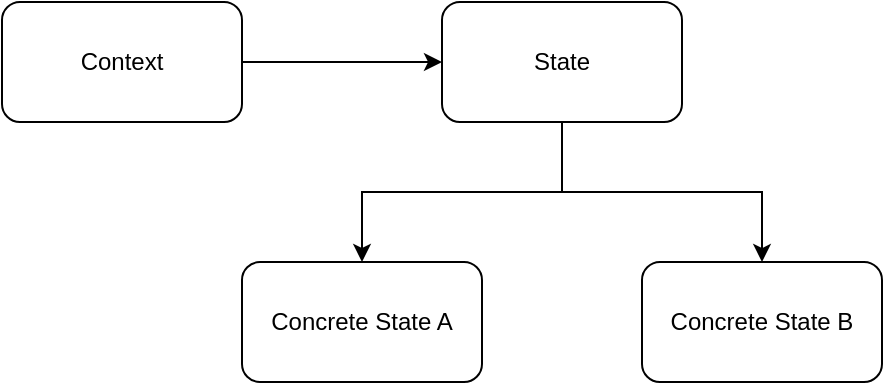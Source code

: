 <mxfile version="10.7.1" type="device"><diagram id="PoSRCk52mcd5GpcrfF5n" name="第 1 页"><mxGraphModel dx="1058" dy="808" grid="1" gridSize="10" guides="1" tooltips="1" connect="1" arrows="1" fold="1" page="1" pageScale="1" pageWidth="827" pageHeight="1169" math="0" shadow="0"><root><mxCell id="0"/><mxCell id="1" parent="0"/><mxCell id="ChBqAcji9667cH-LwwWy-7" style="edgeStyle=orthogonalEdgeStyle;rounded=0;orthogonalLoop=1;jettySize=auto;html=1;exitX=1;exitY=0.5;exitDx=0;exitDy=0;entryX=0;entryY=0.5;entryDx=0;entryDy=0;" edge="1" parent="1" source="ChBqAcji9667cH-LwwWy-1" target="ChBqAcji9667cH-LwwWy-2"><mxGeometry relative="1" as="geometry"/></mxCell><mxCell id="ChBqAcji9667cH-LwwWy-1" value="Context" style="rounded=1;whiteSpace=wrap;html=1;" vertex="1" parent="1"><mxGeometry x="80" y="340" width="120" height="60" as="geometry"/></mxCell><mxCell id="ChBqAcji9667cH-LwwWy-5" style="edgeStyle=orthogonalEdgeStyle;rounded=0;orthogonalLoop=1;jettySize=auto;html=1;exitX=0.5;exitY=1;exitDx=0;exitDy=0;entryX=0.5;entryY=0;entryDx=0;entryDy=0;" edge="1" parent="1" source="ChBqAcji9667cH-LwwWy-2" target="ChBqAcji9667cH-LwwWy-4"><mxGeometry relative="1" as="geometry"/></mxCell><mxCell id="ChBqAcji9667cH-LwwWy-6" style="edgeStyle=orthogonalEdgeStyle;rounded=0;orthogonalLoop=1;jettySize=auto;html=1;exitX=0.5;exitY=1;exitDx=0;exitDy=0;" edge="1" parent="1" source="ChBqAcji9667cH-LwwWy-2" target="ChBqAcji9667cH-LwwWy-3"><mxGeometry relative="1" as="geometry"/></mxCell><mxCell id="ChBqAcji9667cH-LwwWy-2" value="State" style="rounded=1;whiteSpace=wrap;html=1;" vertex="1" parent="1"><mxGeometry x="300" y="340" width="120" height="60" as="geometry"/></mxCell><mxCell id="ChBqAcji9667cH-LwwWy-3" value="&lt;span&gt;Concrete State B&lt;/span&gt;" style="rounded=1;whiteSpace=wrap;html=1;" vertex="1" parent="1"><mxGeometry x="400" y="470" width="120" height="60" as="geometry"/></mxCell><mxCell id="ChBqAcji9667cH-LwwWy-4" value="Concrete State A" style="rounded=1;whiteSpace=wrap;html=1;" vertex="1" parent="1"><mxGeometry x="200" y="470" width="120" height="60" as="geometry"/></mxCell></root></mxGraphModel></diagram></mxfile>